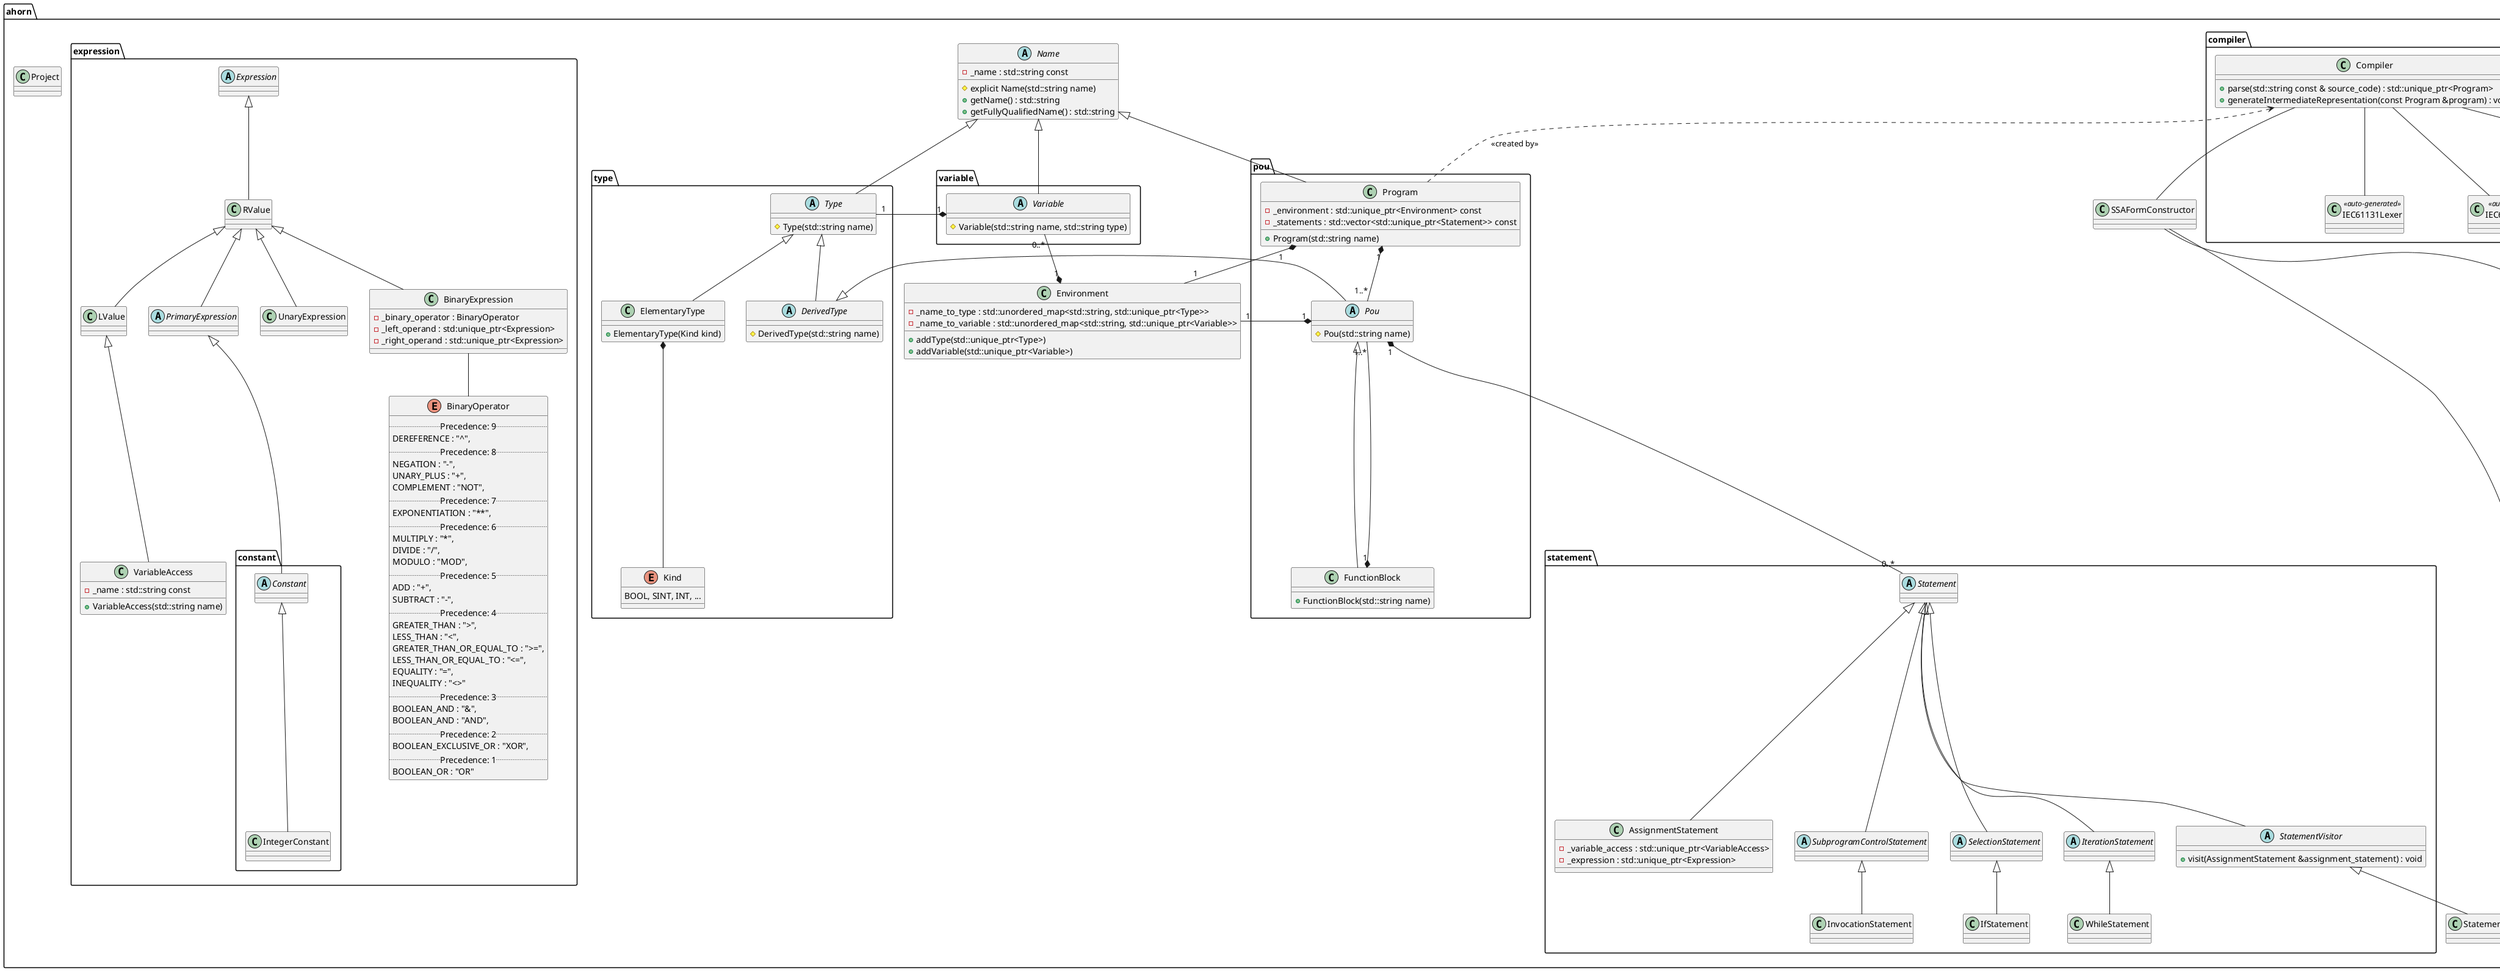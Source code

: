 @startuml
package "ahorn" {
    package "compiler" {
        class Compiler {
            + parse(std::string const & source_code) : std::unique_ptr<Program>
            + generateIntermediateRepresentation(const Program &program) : void
        }
        class IEC61131Lexer <<auto-generated>> {

        }
        class IEC61131Parser <<auto-generated>> {

        }
        abstract class IEC61131Visitor <<auto-generated>> {

        }
        class ParseTreeVisitor {

        }
        ' Dependencies
        Compiler -- IEC61131Lexer
        Compiler -- IEC61131Parser
        IEC61131Visitor <|-- ParseTreeVisitor
        Compiler -- ParseTreeVisitor
        note "The parser is automatically generated by ANTLR4 \n using the IEC61131.g4 grammar file." as N1
        N1 .. IEC61131Parser
        note "The parse tree visitor is a concrete visitor for \n the parse tree produced by ANTLR4 via IEC61131Parser." as N2
        N2 .. ParseTreeVisitor
    }
    ' All identifiers are names, but not all names are identifiers.
    abstract class Name {
        - _name : std::string const
        # explicit Name(std::string name)
        + getName() : std::string
        + getFullyQualifiedName() : std::string
    }
    package "type" {
        abstract class Type {
            # Type(std::string name)
        }
        class ElementaryType {
            + ElementaryType(Kind kind)
        }
        enum Kind {
            BOOL, SINT, INT, ...
        }
        abstract class DerivedType {
            # DerivedType(std::string name)
        }
        ' Dependencies
        ElementaryType *-- Kind
    }
    package "expression" {
        abstract class Expression {

        }
        ' Designates a location. All LValues are RValues.
        class LValue {

        }
        ' Access a variable referring to a memory location using a name.
        ' TODO: What about x[i] and x.y?
        ' _name, because the access can be a composition of identifiers such as x.y
        class VariableAccess {
            - _name : std::string const
            + VariableAccess(std::string name)
        }
        ' Dependencies
        LValue <|-- VariableAccess
        ' Value that can be stored in a location.
        class RValue {

        }
        ' Dependencies
        Expression <|-- RValue
        RValue <|-- LValue
        abstract class PrimaryExpression {

        }
        class UnaryExpression {

        }
        class BinaryExpression {
            - _binary_operator : BinaryOperator
            - _left_operand : std:unique_ptr<Expression>
            - _right_operand : std::unique_ptr<Expression>
        }
        ' Dependencies
        RValue <|-- PrimaryExpression
        RValue <|-- UnaryExpression
        RValue <|-- BinaryExpression
        enum BinaryOperator {
            .. Precedence: 9 ..
            DEREFERENCE : "^",
            .. Precedence: 8 ..
            NEGATION : "-",
            UNARY_PLUS : "+",
            COMPLEMENT : "NOT",
            .. Precedence: 7 ..
            EXPONENTIATION : "**",
            .. Precedence: 6 ..
            MULTIPLY : "*",
            DIVIDE : "/",
            MODULO : "MOD",
            .. Precedence: 5 ..
            ADD : "+",
            SUBTRACT : "-",
            .. Precedence: 4 ..
            GREATER_THAN : ">",
            LESS_THAN : "<",
            GREATER_THAN_OR_EQUAL_TO : ">=",
            LESS_THAN_OR_EQUAL_TO : "<=",
            EQUALITY : "=",
            INEQUALITY : "<>"
            .. Precedence: 3 ..
            BOOLEAN_AND : "&",
            BOOLEAN_AND : "AND",
            .. Precedence: 2 ..
            BOOLEAN_EXCLUSIVE_OR : "XOR",
            .. Precedence: 1 ..
            BOOLEAN_OR : "OR"
        }
        package "constant" {
            abstract class Constant {

            }
            class IntegerConstant {

            }
            ' Dependencies
            PrimaryExpression <|-- Constant
            Constant <|-- IntegerConstant
        }
        ' Dependencies
        BinaryExpression -- BinaryOperator
    }
    package "pou" {
        abstract class Pou {
            # Pou(std::string name)
        }

        class Program {
            - _environment : std::unique_ptr<Environment> const
            - _statements : std::vector<std::unique_ptr<Statement>> const
            + Program(std::string name)
        }

        class FunctionBlock {
            + FunctionBlock(std::string name)
        }

        ' Dependencies
        Pou <|-- FunctionBlock
    }
    class Project {

    }
    package "statement" {
        abstract class Statement {

        }
        class AssignmentStatement {
            - _variable_access : std::unique_ptr<VariableAccess>
            - _expression : std::unique_ptr<Expression>
        }
        abstract class SubprogramControlStatement {

        }
        class InvocationStatement {

        }
        abstract class SelectionStatement {

        }
        class IfStatement {

        }
        abstract class IterationStatement {

        }
        class WhileStatement {

        }
        abstract class StatementVisitor {
            + visit(AssignmentStatement &assignment_statement) : void
        }
        ' Dependencies
        Statement <|-- AssignmentStatement
        Statement <|-- SubprogramControlStatement
        SubprogramControlStatement <|-- InvocationStatement
        Statement <|-- SelectionStatement
        SelectionStatement <|-- IfStatement
        Statement <|-- IterationStatement
        IterationStatement <|-- WhileStatement
        Statement -- StatementVisitor
    }
    class StatementCompilePass {

    }
    package "instruction" {
        abstract class Instruction {

        }

        class AssignmentInstruction {

        }
        class CallInstruction {

        }
        class BranchInstruction {

        }
        ' Dependencies
        Instruction <|-- AssignmentInstruction
        Instruction <|-- CallInstruction
        Instruction <|-- BranchInstruction
    }
    class Cfg {

    }
    class BasicBlock {
        - _id : int
    }
    package "variable" {
        abstract class Variable {
            # Variable(std::string name, std::string type)
        }
    }
    ' The environment is a mapping from names to locations in the store.
    class Environment {
        - _name_to_type : std::unordered_map<std::string, std::unique_ptr<Type>>
        - _name_to_variable : std::unordered_map<std::string, std::unique_ptr<Variable>>
        + addType(std::unique_ptr<Type>)
        + addVariable(std::unique_ptr<Variable>)
    }
    class SSAFormConstructor {

    }
    package "ssa" {
        abstract class Value {

        }
        class SimpleDefinition {

        }
        class Phi {

        }
        ' Dependencies
        Value <|-- Phi
        Value <|-- SimpleDefinition
    }
    ' Dependencies
    Compiler <.. Program : <<created by>>
    Compiler -- SSAFormConstructor
    Program "1" *-- "1..*" Pou
    FunctionBlock "1" *-- "1..*" Pou
    Program "1" *-- "1" Environment
    Name <|-- Type
    Name <|-- Variable
    Name <|-- Program
    Variable "1" *-- "1" Type
    Type <|-- ElementaryType
    Type <|-- DerivedType
    DerivedType <|-- Pou
    Pou "1" *-- "0..*" Statement
    Pou "1" *-- "1" Environment
    Environment "1" *-- "0..*" Variable
    Cfg "1" *-- "2..*" BasicBlock
    StatementVisitor <|-- StatementCompilePass
    SSAFormConstructor -- Cfg
    SSAFormConstructor -- Value
    BasicBlock "1" *-- "0..*" Instruction
    BasicBlock "1" *-- "1..*" Value
}
@enduml